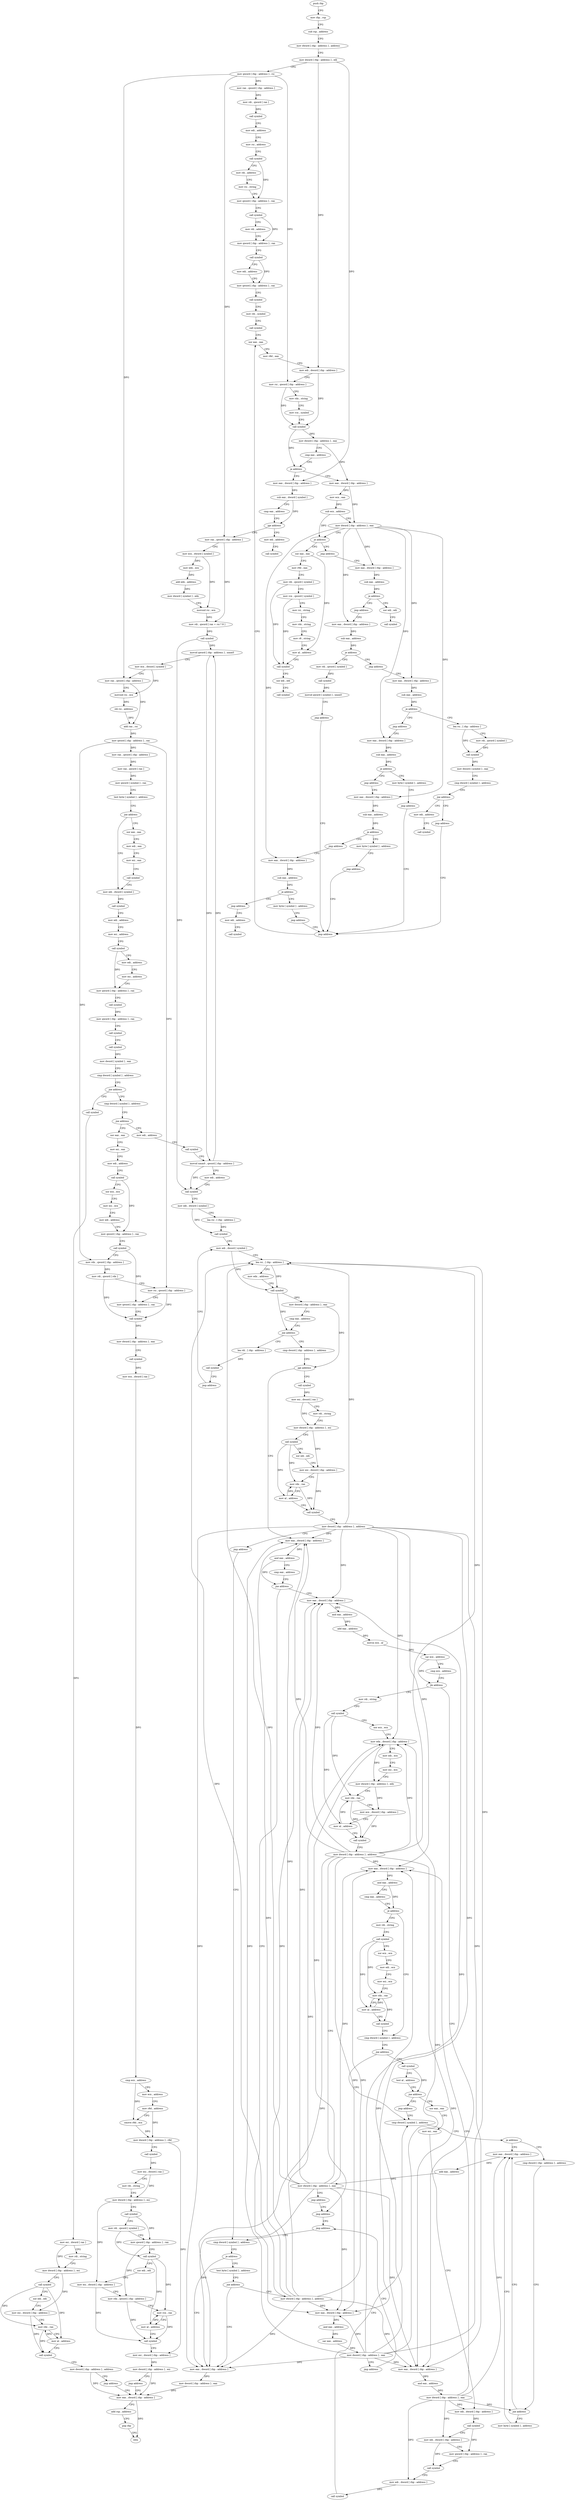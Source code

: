 digraph "func" {
"4202384" [label = "push rbp" ]
"4202385" [label = "mov rbp , rsp" ]
"4202388" [label = "sub rsp , address" ]
"4202395" [label = "mov dword [ rbp - address ] , address" ]
"4202402" [label = "mov dword [ rbp - address ] , edi" ]
"4202405" [label = "mov qword [ rbp - address ] , rsi" ]
"4202409" [label = "mov rax , qword [ rbp - address ]" ]
"4202413" [label = "mov rdi , qword [ rax ]" ]
"4202416" [label = "call symbol" ]
"4202421" [label = "mov edi , address" ]
"4202426" [label = "mov rsi , address" ]
"4202436" [label = "call symbol" ]
"4202441" [label = "mov rdi , address" ]
"4202451" [label = "mov rsi , string" ]
"4202461" [label = "mov qword [ rbp - address ] , rax" ]
"4202468" [label = "call symbol" ]
"4202473" [label = "mov rdi , address" ]
"4202483" [label = "mov qword [ rbp - address ] , rax" ]
"4202490" [label = "call symbol" ]
"4202495" [label = "mov edi , address" ]
"4202500" [label = "mov qword [ rbp - address ] , rax" ]
"4202507" [label = "call symbol" ]
"4202512" [label = "mov rdi , symbol" ]
"4202522" [label = "call symbol" ]
"4202527" [label = "xor eax , eax" ]
"4202936" [label = "mov eax , dword [ rbp - address ]" ]
"4202939" [label = "sub eax , dword [ symbol ]" ]
"4202946" [label = "cmp eax , address" ]
"4202949" [label = "jge address" ]
"4202965" [label = "mov rax , qword [ rbp - address ]" ]
"4202955" [label = "mov edi , address" ]
"4202576" [label = "mov eax , dword [ rbp - address ]" ]
"4202579" [label = "mov ecx , eax" ]
"4202581" [label = "sub ecx , address" ]
"4202587" [label = "mov dword [ rbp - address ] , eax" ]
"4202593" [label = "je address" ]
"4202856" [label = "xor eax , eax" ]
"4202599" [label = "jmp address" ]
"4202969" [label = "mov ecx , dword [ symbol ]" ]
"4202976" [label = "mov edx , ecx" ]
"4202978" [label = "add edx , address" ]
"4202981" [label = "mov dword [ symbol ] , edx" ]
"4202988" [label = "movsxd rsi , ecx" ]
"4202991" [label = "mov rdi , qword [ rax + rsi * 8 ]" ]
"4202995" [label = "call symbol" ]
"4203000" [label = "movsd qword [ rbp - address ] , xmm0" ]
"4203005" [label = "mov ecx , dword [ symbol ]" ]
"4203012" [label = "mov rax , qword [ rbp - address ]" ]
"4203016" [label = "movsxd rsi , ecx" ]
"4203019" [label = "shl rsi , address" ]
"4203023" [label = "add rax , rsi" ]
"4203026" [label = "mov qword [ rbp - address ] , rax" ]
"4203030" [label = "mov rax , qword [ rbp - address ]" ]
"4203034" [label = "mov rax , qword [ rax ]" ]
"4203037" [label = "mov qword [ symbol ] , rax" ]
"4203045" [label = "test byte [ symbol ] , address" ]
"4203053" [label = "jne address" ]
"4203070" [label = "mov edi , dword [ symbol ]" ]
"4203059" [label = "xor eax , eax" ]
"4202960" [label = "call symbol" ]
"4202858" [label = "mov r9d , eax" ]
"4202861" [label = "mov rdi , qword [ symbol ]" ]
"4202869" [label = "mov rcx , qword [ symbol ]" ]
"4202877" [label = "mov rsi , string" ]
"4202887" [label = "mov rdx , string" ]
"4202897" [label = "mov r8 , string" ]
"4202907" [label = "mov al , address" ]
"4202909" [label = "call symbol" ]
"4202914" [label = "xor edi , edi" ]
"4202916" [label = "call symbol" ]
"4202604" [label = "mov eax , dword [ rbp - address ]" ]
"4203077" [label = "call symbol" ]
"4203082" [label = "mov edi , address" ]
"4203087" [label = "mov esi , address" ]
"4203092" [label = "call symbol" ]
"4203097" [label = "mov edi , address" ]
"4203102" [label = "mov esi , address" ]
"4203107" [label = "mov qword [ rbp - address ] , rax" ]
"4203114" [label = "call symbol" ]
"4203119" [label = "mov qword [ rbp - address ] , rax" ]
"4203126" [label = "call symbol" ]
"4203131" [label = "call symbol" ]
"4203136" [label = "mov dword [ symbol ] , eax" ]
"4203143" [label = "cmp dword [ symbol ] , address" ]
"4203151" [label = "jne address" ]
"4203215" [label = "cmp dword [ symbol ] , address" ]
"4203157" [label = "call symbol" ]
"4203061" [label = "mov edi , eax" ]
"4203063" [label = "mov esi , eax" ]
"4203065" [label = "call symbol" ]
"4202610" [label = "sub eax , address" ]
"4202615" [label = "je address" ]
"4202849" [label = "xor edi , edi" ]
"4202621" [label = "jmp address" ]
"4203223" [label = "jne address" ]
"4203406" [label = "mov edi , address" ]
"4203229" [label = "xor eax , eax" ]
"4203162" [label = "mov esi , dword [ rax ]" ]
"4203164" [label = "mov rdi , string" ]
"4203174" [label = "mov dword [ rbp - address ] , esi" ]
"4203180" [label = "call symbol" ]
"4203185" [label = "xor edi , edi" ]
"4203187" [label = "mov esi , dword [ rbp - address ]" ]
"4203193" [label = "mov rdx , rax" ]
"4203196" [label = "mov al , address" ]
"4203198" [label = "call symbol" ]
"4203203" [label = "mov dword [ rbp - address ] , address" ]
"4203210" [label = "jmp address" ]
"4203920" [label = "mov eax , dword [ rbp - address ]" ]
"4202851" [label = "call symbol" ]
"4202626" [label = "mov eax , dword [ rbp - address ]" ]
"4203411" [label = "call symbol" ]
"4203416" [label = "movsd xmm0 , qword [ rbp - address ]" ]
"4203421" [label = "mov edi , address" ]
"4203426" [label = "call symbol" ]
"4203431" [label = "mov edi , dword [ symbol ]" ]
"4203438" [label = "lea rsi , [ rbp - address ]" ]
"4203445" [label = "call symbol" ]
"4203450" [label = "mov edi , dword [ symbol ]" ]
"4203231" [label = "mov esi , eax" ]
"4203233" [label = "mov edi , address" ]
"4203238" [label = "call symbol" ]
"4203243" [label = "xor ecx , ecx" ]
"4203245" [label = "mov esi , ecx" ]
"4203247" [label = "mov edi , address" ]
"4203252" [label = "mov qword [ rbp - address ] , rax" ]
"4203259" [label = "call symbol" ]
"4203264" [label = "mov rdx , qword [ rbp - address ]" ]
"4203268" [label = "mov rdi , qword [ rdx ]" ]
"4203271" [label = "mov rsi , qword [ rbp - address ]" ]
"4203275" [label = "mov qword [ rbp - address ] , rax" ]
"4203282" [label = "call symbol" ]
"4203287" [label = "mov dword [ rbp - address ] , eax" ]
"4203293" [label = "call symbol" ]
"4203298" [label = "mov ecx , dword [ rax ]" ]
"4203300" [label = "cmp ecx , address" ]
"4203303" [label = "mov ecx , address" ]
"4203308" [label = "mov r8d , address" ]
"4203314" [label = "cmove r8d , ecx" ]
"4203318" [label = "mov dword [ rbp - address ] , r8d" ]
"4203322" [label = "call symbol" ]
"4203327" [label = "mov esi , dword [ rax ]" ]
"4203329" [label = "mov rdi , string" ]
"4203339" [label = "mov dword [ rbp - address ] , esi" ]
"4203345" [label = "call symbol" ]
"4203350" [label = "mov rdi , qword [ symbol ]" ]
"4203358" [label = "mov qword [ rbp - address ] , rax" ]
"4203365" [label = "call symbol" ]
"4203370" [label = "xor edi , edi" ]
"4203372" [label = "mov esi , dword [ rbp - address ]" ]
"4203378" [label = "mov rdx , qword [ rbp - address ]" ]
"4203385" [label = "mov rcx , rax" ]
"4203388" [label = "mov al , address" ]
"4203390" [label = "call symbol" ]
"4203395" [label = "mov esi , dword [ rbp - address ]" ]
"4203398" [label = "mov dword [ rbp - address ] , esi" ]
"4203401" [label = "jmp address" ]
"4203923" [label = "add rsp , address" ]
"4203930" [label = "pop rbp" ]
"4203931" [label = "retn" ]
"4202632" [label = "sub eax , address" ]
"4202635" [label = "je address" ]
"4202730" [label = "mov rdi , qword [ symbol ]" ]
"4202641" [label = "jmp address" ]
"4203500" [label = "cmp dword [ rbp - address ] , address" ]
"4203504" [label = "jge address" ]
"4203568" [label = "mov eax , dword [ rbp - address ]" ]
"4203510" [label = "call symbol" ]
"4203483" [label = "lea rdi , [ rbp - address ]" ]
"4203490" [label = "call symbol" ]
"4203495" [label = "jmp address" ]
"4202738" [label = "call symbol" ]
"4202743" [label = "movsd qword [ symbol ] , xmm0" ]
"4202752" [label = "jmp address" ]
"4202931" [label = "jmp address" ]
"4202646" [label = "mov eax , dword [ rbp - address ]" ]
"4203571" [label = "and eax , address" ]
"4203574" [label = "cmp eax , address" ]
"4203577" [label = "jne address" ]
"4203602" [label = "mov eax , dword [ rbp - address ]" ]
"4203583" [label = "mov eax , dword [ rbp - address ]" ]
"4203515" [label = "mov esi , dword [ rax ]" ]
"4203517" [label = "mov rdi , string" ]
"4203527" [label = "mov dword [ rbp - address ] , esi" ]
"4203533" [label = "call symbol" ]
"4203538" [label = "xor edi , edi" ]
"4203540" [label = "mov esi , dword [ rbp - address ]" ]
"4203546" [label = "mov rdx , rax" ]
"4203549" [label = "mov al , address" ]
"4203551" [label = "call symbol" ]
"4203556" [label = "mov dword [ rbp - address ] , address" ]
"4203563" [label = "jmp address" ]
"4203879" [label = "cmp dword [ symbol ] , address" ]
"4203457" [label = "lea rsi , [ rbp - address ]" ]
"4203461" [label = "mov edx , address" ]
"4203466" [label = "call symbol" ]
"4203471" [label = "mov dword [ rbp - address ] , eax" ]
"4203474" [label = "cmp eax , address" ]
"4203477" [label = "jne address" ]
"4202652" [label = "sub eax , address" ]
"4202655" [label = "je address" ]
"4202757" [label = "lea rsi , [ rbp - address ]" ]
"4202661" [label = "jmp address" ]
"4203605" [label = "and eax , address" ]
"4203608" [label = "add eax , address" ]
"4203611" [label = "movsx ecx , al" ]
"4203614" [label = "sar ecx , address" ]
"4203617" [label = "cmp ecx , address" ]
"4203620" [label = "jle address" ]
"4203816" [label = "mov rdi , string" ]
"4203626" [label = "mov eax , dword [ rbp - address ]" ]
"4203586" [label = "and eax , address" ]
"4203591" [label = "sar eax , address" ]
"4203594" [label = "mov dword [ rbp - address ] , eax" ]
"4203597" [label = "jmp address" ]
"4203874" [label = "jmp address" ]
"4203887" [label = "je address" ]
"4203914" [label = "mov eax , dword [ rbp - address ]" ]
"4203893" [label = "test byte [ symbol ] , address" ]
"4202529" [label = "mov r8d , eax" ]
"4202532" [label = "mov edi , dword [ rbp - address ]" ]
"4202535" [label = "mov rsi , qword [ rbp - address ]" ]
"4202539" [label = "mov rdx , string" ]
"4202549" [label = "mov rcx , symbol" ]
"4202559" [label = "call symbol" ]
"4202564" [label = "mov dword [ rbp - address ] , eax" ]
"4202567" [label = "cmp eax , address" ]
"4202570" [label = "je address" ]
"4202761" [label = "mov rdi , qword [ symbol ]" ]
"4202769" [label = "call symbol" ]
"4202774" [label = "mov dword [ symbol ] , eax" ]
"4202781" [label = "cmp dword [ symbol ] , address" ]
"4202789" [label = "jne address" ]
"4202805" [label = "jmp address" ]
"4202795" [label = "mov edi , address" ]
"4202666" [label = "mov eax , dword [ rbp - address ]" ]
"4203826" [label = "call symbol" ]
"4203831" [label = "xor ecx , ecx" ]
"4203833" [label = "mov edx , dword [ rbp - address ]" ]
"4203836" [label = "mov edi , ecx" ]
"4203838" [label = "mov esi , ecx" ]
"4203840" [label = "mov dword [ rbp - address ] , edx" ]
"4203846" [label = "mov rdx , rax" ]
"4203849" [label = "mov ecx , dword [ rbp - address ]" ]
"4203855" [label = "mov al , address" ]
"4203857" [label = "call symbol" ]
"4203862" [label = "mov dword [ rbp - address ] , address" ]
"4203869" [label = "jmp address" ]
"4203629" [label = "and eax , address" ]
"4203632" [label = "mov dword [ rbp - address ] , eax" ]
"4203638" [label = "mov eax , dword [ rbp - address ]" ]
"4203641" [label = "and eax , address" ]
"4203646" [label = "cmp eax , address" ]
"4203649" [label = "je address" ]
"4203686" [label = "cmp dword [ symbol ] , address" ]
"4203655" [label = "mov rdi , string" ]
"4203917" [label = "mov dword [ rbp - address ] , eax" ]
"4203901" [label = "jne address" ]
"4203907" [label = "mov dword [ rbp - address ] , address" ]
"4202800" [label = "call symbol" ]
"4202672" [label = "sub eax , address" ]
"4202675" [label = "je address" ]
"4202810" [label = "mov byte [ symbol ] , address" ]
"4202681" [label = "jmp address" ]
"4203694" [label = "jne address" ]
"4203762" [label = "cmp dword [ symbol ] , address" ]
"4203700" [label = "call symbol" ]
"4203665" [label = "call symbol" ]
"4203670" [label = "xor ecx , ecx" ]
"4203672" [label = "mov edi , ecx" ]
"4203674" [label = "mov esi , ecx" ]
"4203676" [label = "mov rdx , rax" ]
"4203679" [label = "mov al , address" ]
"4203681" [label = "call symbol" ]
"4202818" [label = "jmp address" ]
"4202686" [label = "mov eax , dword [ rbp - address ]" ]
"4203770" [label = "je address" ]
"4203797" [label = "mov eax , dword [ rbp - address ]" ]
"4203776" [label = "cmp dword [ rbp - address ] , address" ]
"4203705" [label = "test al , address" ]
"4203707" [label = "jne address" ]
"4203718" [label = "xor eax , eax" ]
"4203713" [label = "jmp address" ]
"4202692" [label = "sub eax , address" ]
"4202697" [label = "je address" ]
"4202823" [label = "mov byte [ symbol ] , address" ]
"4202703" [label = "jmp address" ]
"4203803" [label = "add eax , address" ]
"4203808" [label = "mov dword [ rbp - address ] , eax" ]
"4203811" [label = "jmp address" ]
"4203783" [label = "jne address" ]
"4203789" [label = "mov byte [ symbol ] , address" ]
"4203720" [label = "mov esi , eax" ]
"4203722" [label = "mov edi , dword [ rbp - address ]" ]
"4203728" [label = "call symbol" ]
"4203733" [label = "mov edi , dword [ rbp - address ]" ]
"4203739" [label = "mov qword [ rbp - address ] , rax" ]
"4203746" [label = "call symbol" ]
"4203751" [label = "mov edi , dword [ rbp - address ]" ]
"4203757" [label = "call symbol" ]
"4202831" [label = "jmp address" ]
"4202708" [label = "mov eax , dword [ rbp - address ]" ]
"4202714" [label = "sub eax , address" ]
"4202719" [label = "je address" ]
"4202836" [label = "mov byte [ symbol ] , address" ]
"4202725" [label = "jmp address" ]
"4202844" [label = "jmp address" ]
"4202921" [label = "mov edi , address" ]
"4202926" [label = "call symbol" ]
"4202384" -> "4202385" [ label = "CFG" ]
"4202385" -> "4202388" [ label = "CFG" ]
"4202388" -> "4202395" [ label = "CFG" ]
"4202395" -> "4202402" [ label = "CFG" ]
"4202402" -> "4202405" [ label = "CFG" ]
"4202402" -> "4202532" [ label = "DFG" ]
"4202402" -> "4202936" [ label = "DFG" ]
"4202405" -> "4202409" [ label = "DFG" ]
"4202405" -> "4202535" [ label = "DFG" ]
"4202405" -> "4202965" [ label = "DFG" ]
"4202405" -> "4203012" [ label = "DFG" ]
"4202409" -> "4202413" [ label = "DFG" ]
"4202413" -> "4202416" [ label = "DFG" ]
"4202416" -> "4202421" [ label = "CFG" ]
"4202421" -> "4202426" [ label = "CFG" ]
"4202426" -> "4202436" [ label = "CFG" ]
"4202436" -> "4202441" [ label = "CFG" ]
"4202436" -> "4202461" [ label = "DFG" ]
"4202441" -> "4202451" [ label = "CFG" ]
"4202451" -> "4202461" [ label = "CFG" ]
"4202461" -> "4202468" [ label = "CFG" ]
"4202468" -> "4202473" [ label = "CFG" ]
"4202468" -> "4202483" [ label = "DFG" ]
"4202473" -> "4202483" [ label = "CFG" ]
"4202483" -> "4202490" [ label = "CFG" ]
"4202490" -> "4202495" [ label = "CFG" ]
"4202490" -> "4202500" [ label = "DFG" ]
"4202495" -> "4202500" [ label = "CFG" ]
"4202500" -> "4202507" [ label = "CFG" ]
"4202507" -> "4202512" [ label = "CFG" ]
"4202512" -> "4202522" [ label = "CFG" ]
"4202522" -> "4202527" [ label = "CFG" ]
"4202527" -> "4202529" [ label = "CFG" ]
"4202936" -> "4202939" [ label = "DFG" ]
"4202939" -> "4202946" [ label = "CFG" ]
"4202939" -> "4202949" [ label = "DFG" ]
"4202946" -> "4202949" [ label = "CFG" ]
"4202949" -> "4202965" [ label = "CFG" ]
"4202949" -> "4202955" [ label = "CFG" ]
"4202965" -> "4202969" [ label = "CFG" ]
"4202965" -> "4202991" [ label = "DFG" ]
"4202955" -> "4202960" [ label = "CFG" ]
"4202576" -> "4202579" [ label = "DFG" ]
"4202576" -> "4202587" [ label = "DFG" ]
"4202579" -> "4202581" [ label = "DFG" ]
"4202581" -> "4202587" [ label = "CFG" ]
"4202581" -> "4202593" [ label = "DFG" ]
"4202587" -> "4202593" [ label = "CFG" ]
"4202587" -> "4202604" [ label = "DFG" ]
"4202587" -> "4202626" [ label = "DFG" ]
"4202587" -> "4202646" [ label = "DFG" ]
"4202587" -> "4202666" [ label = "DFG" ]
"4202587" -> "4202686" [ label = "DFG" ]
"4202587" -> "4202708" [ label = "DFG" ]
"4202593" -> "4202856" [ label = "CFG" ]
"4202593" -> "4202599" [ label = "CFG" ]
"4202856" -> "4202858" [ label = "CFG" ]
"4202856" -> "4202907" [ label = "DFG" ]
"4202599" -> "4202604" [ label = "CFG" ]
"4202969" -> "4202976" [ label = "DFG" ]
"4202969" -> "4202988" [ label = "DFG" ]
"4202976" -> "4202978" [ label = "DFG" ]
"4202978" -> "4202981" [ label = "DFG" ]
"4202981" -> "4202988" [ label = "CFG" ]
"4202988" -> "4202991" [ label = "DFG" ]
"4202991" -> "4202995" [ label = "DFG" ]
"4202995" -> "4203000" [ label = "DFG" ]
"4202995" -> "4203426" [ label = "DFG" ]
"4203000" -> "4203005" [ label = "CFG" ]
"4203000" -> "4203416" [ label = "DFG" ]
"4203005" -> "4203012" [ label = "CFG" ]
"4203005" -> "4203016" [ label = "DFG" ]
"4203012" -> "4203016" [ label = "CFG" ]
"4203012" -> "4203023" [ label = "DFG" ]
"4203016" -> "4203019" [ label = "DFG" ]
"4203019" -> "4203023" [ label = "DFG" ]
"4203023" -> "4203026" [ label = "DFG" ]
"4203026" -> "4203030" [ label = "DFG" ]
"4203026" -> "4203264" [ label = "DFG" ]
"4203026" -> "4203271" [ label = "DFG" ]
"4203030" -> "4203034" [ label = "DFG" ]
"4203034" -> "4203037" [ label = "DFG" ]
"4203037" -> "4203045" [ label = "CFG" ]
"4203045" -> "4203053" [ label = "CFG" ]
"4203053" -> "4203070" [ label = "CFG" ]
"4203053" -> "4203059" [ label = "CFG" ]
"4203070" -> "4203077" [ label = "DFG" ]
"4203059" -> "4203061" [ label = "CFG" ]
"4202858" -> "4202861" [ label = "CFG" ]
"4202861" -> "4202869" [ label = "CFG" ]
"4202861" -> "4202909" [ label = "DFG" ]
"4202869" -> "4202877" [ label = "CFG" ]
"4202869" -> "4202909" [ label = "DFG" ]
"4202877" -> "4202887" [ label = "CFG" ]
"4202887" -> "4202897" [ label = "CFG" ]
"4202897" -> "4202907" [ label = "CFG" ]
"4202907" -> "4202909" [ label = "CFG" ]
"4202909" -> "4202914" [ label = "CFG" ]
"4202914" -> "4202916" [ label = "CFG" ]
"4202604" -> "4202610" [ label = "DFG" ]
"4203077" -> "4203082" [ label = "CFG" ]
"4203082" -> "4203087" [ label = "CFG" ]
"4203087" -> "4203092" [ label = "CFG" ]
"4203092" -> "4203097" [ label = "CFG" ]
"4203092" -> "4203107" [ label = "DFG" ]
"4203097" -> "4203102" [ label = "CFG" ]
"4203102" -> "4203107" [ label = "CFG" ]
"4203107" -> "4203114" [ label = "CFG" ]
"4203114" -> "4203119" [ label = "DFG" ]
"4203119" -> "4203126" [ label = "CFG" ]
"4203126" -> "4203131" [ label = "CFG" ]
"4203131" -> "4203136" [ label = "DFG" ]
"4203136" -> "4203143" [ label = "CFG" ]
"4203143" -> "4203151" [ label = "CFG" ]
"4203151" -> "4203215" [ label = "CFG" ]
"4203151" -> "4203157" [ label = "CFG" ]
"4203215" -> "4203223" [ label = "CFG" ]
"4203157" -> "4203162" [ label = "DFG" ]
"4203061" -> "4203063" [ label = "CFG" ]
"4203063" -> "4203065" [ label = "CFG" ]
"4203065" -> "4203070" [ label = "CFG" ]
"4202610" -> "4202615" [ label = "DFG" ]
"4202615" -> "4202849" [ label = "CFG" ]
"4202615" -> "4202621" [ label = "CFG" ]
"4202849" -> "4202851" [ label = "CFG" ]
"4202621" -> "4202626" [ label = "CFG" ]
"4203223" -> "4203406" [ label = "CFG" ]
"4203223" -> "4203229" [ label = "CFG" ]
"4203406" -> "4203411" [ label = "CFG" ]
"4203229" -> "4203231" [ label = "CFG" ]
"4203162" -> "4203164" [ label = "CFG" ]
"4203162" -> "4203174" [ label = "DFG" ]
"4203164" -> "4203174" [ label = "CFG" ]
"4203174" -> "4203180" [ label = "CFG" ]
"4203174" -> "4203187" [ label = "DFG" ]
"4203180" -> "4203185" [ label = "CFG" ]
"4203180" -> "4203193" [ label = "DFG" ]
"4203180" -> "4203196" [ label = "DFG" ]
"4203185" -> "4203187" [ label = "CFG" ]
"4203187" -> "4203193" [ label = "CFG" ]
"4203187" -> "4203198" [ label = "DFG" ]
"4203193" -> "4203196" [ label = "CFG" ]
"4203193" -> "4203198" [ label = "DFG" ]
"4203196" -> "4203198" [ label = "CFG" ]
"4203196" -> "4203193" [ label = "DFG" ]
"4203198" -> "4203203" [ label = "CFG" ]
"4203203" -> "4203210" [ label = "CFG" ]
"4203203" -> "4203920" [ label = "DFG" ]
"4203210" -> "4203920" [ label = "CFG" ]
"4203920" -> "4203923" [ label = "CFG" ]
"4203920" -> "4203931" [ label = "DFG" ]
"4202626" -> "4202632" [ label = "DFG" ]
"4203411" -> "4203416" [ label = "CFG" ]
"4203416" -> "4203421" [ label = "CFG" ]
"4203416" -> "4203000" [ label = "DFG" ]
"4203416" -> "4203426" [ label = "DFG" ]
"4203421" -> "4203426" [ label = "CFG" ]
"4203426" -> "4203431" [ label = "CFG" ]
"4203431" -> "4203438" [ label = "CFG" ]
"4203431" -> "4203445" [ label = "DFG" ]
"4203438" -> "4203445" [ label = "DFG" ]
"4203445" -> "4203450" [ label = "CFG" ]
"4203450" -> "4203457" [ label = "CFG" ]
"4203450" -> "4203466" [ label = "DFG" ]
"4203231" -> "4203233" [ label = "CFG" ]
"4203233" -> "4203238" [ label = "CFG" ]
"4203238" -> "4203243" [ label = "CFG" ]
"4203238" -> "4203252" [ label = "DFG" ]
"4203243" -> "4203245" [ label = "CFG" ]
"4203245" -> "4203247" [ label = "CFG" ]
"4203247" -> "4203252" [ label = "CFG" ]
"4203252" -> "4203259" [ label = "CFG" ]
"4203259" -> "4203264" [ label = "CFG" ]
"4203259" -> "4203275" [ label = "DFG" ]
"4203264" -> "4203268" [ label = "DFG" ]
"4203268" -> "4203271" [ label = "CFG" ]
"4203268" -> "4203282" [ label = "DFG" ]
"4203271" -> "4203275" [ label = "CFG" ]
"4203271" -> "4203282" [ label = "DFG" ]
"4203275" -> "4203282" [ label = "CFG" ]
"4203282" -> "4203287" [ label = "DFG" ]
"4203287" -> "4203293" [ label = "CFG" ]
"4203293" -> "4203298" [ label = "DFG" ]
"4203298" -> "4203300" [ label = "DFG" ]
"4203300" -> "4203303" [ label = "CFG" ]
"4203300" -> "4203314" [ label = "DFG" ]
"4203303" -> "4203308" [ label = "CFG" ]
"4203308" -> "4203314" [ label = "CFG" ]
"4203308" -> "4203318" [ label = "DFG" ]
"4203314" -> "4203318" [ label = "DFG" ]
"4203318" -> "4203322" [ label = "CFG" ]
"4203318" -> "4203395" [ label = "DFG" ]
"4203322" -> "4203327" [ label = "DFG" ]
"4203327" -> "4203329" [ label = "CFG" ]
"4203327" -> "4203339" [ label = "DFG" ]
"4203329" -> "4203339" [ label = "CFG" ]
"4203339" -> "4203345" [ label = "CFG" ]
"4203339" -> "4203372" [ label = "DFG" ]
"4203345" -> "4203350" [ label = "CFG" ]
"4203345" -> "4203358" [ label = "DFG" ]
"4203350" -> "4203358" [ label = "CFG" ]
"4203350" -> "4203365" [ label = "DFG" ]
"4203358" -> "4203365" [ label = "CFG" ]
"4203358" -> "4203378" [ label = "DFG" ]
"4203365" -> "4203370" [ label = "CFG" ]
"4203365" -> "4203385" [ label = "DFG" ]
"4203365" -> "4203388" [ label = "DFG" ]
"4203370" -> "4203372" [ label = "CFG" ]
"4203372" -> "4203378" [ label = "CFG" ]
"4203372" -> "4203390" [ label = "DFG" ]
"4203378" -> "4203385" [ label = "CFG" ]
"4203378" -> "4203390" [ label = "DFG" ]
"4203385" -> "4203388" [ label = "CFG" ]
"4203385" -> "4203390" [ label = "DFG" ]
"4203388" -> "4203390" [ label = "CFG" ]
"4203388" -> "4203385" [ label = "DFG" ]
"4203390" -> "4203395" [ label = "CFG" ]
"4203395" -> "4203398" [ label = "DFG" ]
"4203398" -> "4203401" [ label = "CFG" ]
"4203398" -> "4203920" [ label = "DFG" ]
"4203401" -> "4203920" [ label = "CFG" ]
"4203923" -> "4203930" [ label = "CFG" ]
"4203930" -> "4203931" [ label = "CFG" ]
"4202632" -> "4202635" [ label = "DFG" ]
"4202635" -> "4202730" [ label = "CFG" ]
"4202635" -> "4202641" [ label = "CFG" ]
"4202730" -> "4202738" [ label = "DFG" ]
"4202641" -> "4202646" [ label = "CFG" ]
"4203500" -> "4203504" [ label = "CFG" ]
"4203504" -> "4203568" [ label = "CFG" ]
"4203504" -> "4203510" [ label = "CFG" ]
"4203568" -> "4203571" [ label = "DFG" ]
"4203510" -> "4203515" [ label = "DFG" ]
"4203483" -> "4203490" [ label = "DFG" ]
"4203490" -> "4203495" [ label = "CFG" ]
"4203495" -> "4203450" [ label = "CFG" ]
"4202738" -> "4202743" [ label = "DFG" ]
"4202743" -> "4202752" [ label = "CFG" ]
"4202752" -> "4202931" [ label = "CFG" ]
"4202931" -> "4202527" [ label = "CFG" ]
"4202646" -> "4202652" [ label = "DFG" ]
"4203571" -> "4203574" [ label = "CFG" ]
"4203571" -> "4203577" [ label = "DFG" ]
"4203574" -> "4203577" [ label = "CFG" ]
"4203577" -> "4203602" [ label = "CFG" ]
"4203577" -> "4203583" [ label = "CFG" ]
"4203602" -> "4203605" [ label = "DFG" ]
"4203583" -> "4203586" [ label = "DFG" ]
"4203515" -> "4203517" [ label = "CFG" ]
"4203515" -> "4203527" [ label = "DFG" ]
"4203517" -> "4203527" [ label = "CFG" ]
"4203527" -> "4203533" [ label = "CFG" ]
"4203527" -> "4203540" [ label = "DFG" ]
"4203533" -> "4203538" [ label = "CFG" ]
"4203533" -> "4203546" [ label = "DFG" ]
"4203533" -> "4203549" [ label = "DFG" ]
"4203538" -> "4203540" [ label = "CFG" ]
"4203540" -> "4203546" [ label = "CFG" ]
"4203540" -> "4203551" [ label = "DFG" ]
"4203546" -> "4203549" [ label = "CFG" ]
"4203546" -> "4203551" [ label = "DFG" ]
"4203549" -> "4203551" [ label = "CFG" ]
"4203549" -> "4203546" [ label = "DFG" ]
"4203551" -> "4203556" [ label = "CFG" ]
"4203556" -> "4203563" [ label = "CFG" ]
"4203556" -> "4203457" [ label = "DFG" ]
"4203556" -> "4203568" [ label = "DFG" ]
"4203556" -> "4203602" [ label = "DFG" ]
"4203556" -> "4203583" [ label = "DFG" ]
"4203556" -> "4203833" [ label = "DFG" ]
"4203556" -> "4203626" [ label = "DFG" ]
"4203556" -> "4203638" [ label = "DFG" ]
"4203556" -> "4203914" [ label = "DFG" ]
"4203563" -> "4203879" [ label = "CFG" ]
"4203879" -> "4203887" [ label = "CFG" ]
"4203457" -> "4203461" [ label = "CFG" ]
"4203457" -> "4203466" [ label = "DFG" ]
"4203461" -> "4203466" [ label = "CFG" ]
"4203466" -> "4203471" [ label = "DFG" ]
"4203466" -> "4203477" [ label = "DFG" ]
"4203471" -> "4203474" [ label = "CFG" ]
"4203471" -> "4203504" [ label = "DFG" ]
"4203474" -> "4203477" [ label = "CFG" ]
"4203477" -> "4203500" [ label = "CFG" ]
"4203477" -> "4203483" [ label = "CFG" ]
"4202652" -> "4202655" [ label = "DFG" ]
"4202655" -> "4202757" [ label = "CFG" ]
"4202655" -> "4202661" [ label = "CFG" ]
"4202757" -> "4202761" [ label = "CFG" ]
"4202757" -> "4202769" [ label = "DFG" ]
"4202661" -> "4202666" [ label = "CFG" ]
"4203605" -> "4203608" [ label = "DFG" ]
"4203608" -> "4203611" [ label = "DFG" ]
"4203611" -> "4203614" [ label = "DFG" ]
"4203614" -> "4203617" [ label = "CFG" ]
"4203614" -> "4203620" [ label = "DFG" ]
"4203617" -> "4203620" [ label = "CFG" ]
"4203620" -> "4203816" [ label = "CFG" ]
"4203620" -> "4203626" [ label = "CFG" ]
"4203816" -> "4203826" [ label = "CFG" ]
"4203626" -> "4203629" [ label = "DFG" ]
"4203586" -> "4203591" [ label = "DFG" ]
"4203591" -> "4203594" [ label = "DFG" ]
"4203594" -> "4203597" [ label = "CFG" ]
"4203594" -> "4203457" [ label = "DFG" ]
"4203594" -> "4203568" [ label = "DFG" ]
"4203594" -> "4203602" [ label = "DFG" ]
"4203594" -> "4203583" [ label = "DFG" ]
"4203594" -> "4203833" [ label = "DFG" ]
"4203594" -> "4203626" [ label = "DFG" ]
"4203594" -> "4203638" [ label = "DFG" ]
"4203594" -> "4203914" [ label = "DFG" ]
"4203597" -> "4203874" [ label = "CFG" ]
"4203874" -> "4203879" [ label = "CFG" ]
"4203887" -> "4203914" [ label = "CFG" ]
"4203887" -> "4203893" [ label = "CFG" ]
"4203914" -> "4203917" [ label = "DFG" ]
"4203893" -> "4203901" [ label = "CFG" ]
"4202529" -> "4202532" [ label = "CFG" ]
"4202532" -> "4202535" [ label = "CFG" ]
"4202532" -> "4202559" [ label = "DFG" ]
"4202535" -> "4202539" [ label = "CFG" ]
"4202535" -> "4202559" [ label = "DFG" ]
"4202539" -> "4202549" [ label = "CFG" ]
"4202549" -> "4202559" [ label = "CFG" ]
"4202559" -> "4202564" [ label = "DFG" ]
"4202559" -> "4202570" [ label = "DFG" ]
"4202564" -> "4202567" [ label = "CFG" ]
"4202564" -> "4202576" [ label = "DFG" ]
"4202567" -> "4202570" [ label = "CFG" ]
"4202570" -> "4202936" [ label = "CFG" ]
"4202570" -> "4202576" [ label = "CFG" ]
"4202761" -> "4202769" [ label = "DFG" ]
"4202769" -> "4202774" [ label = "DFG" ]
"4202774" -> "4202781" [ label = "CFG" ]
"4202781" -> "4202789" [ label = "CFG" ]
"4202789" -> "4202805" [ label = "CFG" ]
"4202789" -> "4202795" [ label = "CFG" ]
"4202805" -> "4202931" [ label = "CFG" ]
"4202795" -> "4202800" [ label = "CFG" ]
"4202666" -> "4202672" [ label = "DFG" ]
"4203826" -> "4203831" [ label = "CFG" ]
"4203826" -> "4203846" [ label = "DFG" ]
"4203826" -> "4203855" [ label = "DFG" ]
"4203831" -> "4203833" [ label = "CFG" ]
"4203833" -> "4203836" [ label = "CFG" ]
"4203833" -> "4203840" [ label = "DFG" ]
"4203836" -> "4203838" [ label = "CFG" ]
"4203838" -> "4203840" [ label = "CFG" ]
"4203840" -> "4203846" [ label = "CFG" ]
"4203840" -> "4203849" [ label = "DFG" ]
"4203846" -> "4203849" [ label = "CFG" ]
"4203846" -> "4203857" [ label = "DFG" ]
"4203849" -> "4203855" [ label = "CFG" ]
"4203849" -> "4203857" [ label = "DFG" ]
"4203855" -> "4203857" [ label = "CFG" ]
"4203855" -> "4203846" [ label = "DFG" ]
"4203857" -> "4203862" [ label = "CFG" ]
"4203862" -> "4203869" [ label = "CFG" ]
"4203862" -> "4203457" [ label = "DFG" ]
"4203862" -> "4203568" [ label = "DFG" ]
"4203862" -> "4203602" [ label = "DFG" ]
"4203862" -> "4203583" [ label = "DFG" ]
"4203862" -> "4203833" [ label = "DFG" ]
"4203862" -> "4203626" [ label = "DFG" ]
"4203862" -> "4203638" [ label = "DFG" ]
"4203862" -> "4203914" [ label = "DFG" ]
"4203869" -> "4203874" [ label = "CFG" ]
"4203629" -> "4203632" [ label = "DFG" ]
"4203632" -> "4203638" [ label = "CFG" ]
"4203632" -> "4203797" [ label = "DFG" ]
"4203632" -> "4203783" [ label = "DFG" ]
"4203632" -> "4203722" [ label = "DFG" ]
"4203632" -> "4203733" [ label = "DFG" ]
"4203632" -> "4203751" [ label = "DFG" ]
"4203638" -> "4203641" [ label = "DFG" ]
"4203641" -> "4203646" [ label = "CFG" ]
"4203641" -> "4203649" [ label = "DFG" ]
"4203646" -> "4203649" [ label = "CFG" ]
"4203649" -> "4203686" [ label = "CFG" ]
"4203649" -> "4203655" [ label = "CFG" ]
"4203686" -> "4203694" [ label = "CFG" ]
"4203655" -> "4203665" [ label = "CFG" ]
"4203917" -> "4203920" [ label = "DFG" ]
"4203901" -> "4203914" [ label = "CFG" ]
"4203901" -> "4203907" [ label = "CFG" ]
"4203907" -> "4203914" [ label = "DFG" ]
"4203907" -> "4203457" [ label = "DFG" ]
"4203907" -> "4203568" [ label = "DFG" ]
"4203907" -> "4203602" [ label = "DFG" ]
"4203907" -> "4203583" [ label = "DFG" ]
"4203907" -> "4203833" [ label = "DFG" ]
"4203907" -> "4203626" [ label = "DFG" ]
"4203907" -> "4203638" [ label = "DFG" ]
"4202672" -> "4202675" [ label = "DFG" ]
"4202675" -> "4202810" [ label = "CFG" ]
"4202675" -> "4202681" [ label = "CFG" ]
"4202810" -> "4202818" [ label = "CFG" ]
"4202681" -> "4202686" [ label = "CFG" ]
"4203694" -> "4203762" [ label = "CFG" ]
"4203694" -> "4203700" [ label = "CFG" ]
"4203762" -> "4203770" [ label = "CFG" ]
"4203700" -> "4203705" [ label = "CFG" ]
"4203700" -> "4203707" [ label = "DFG" ]
"4203665" -> "4203670" [ label = "CFG" ]
"4203665" -> "4203676" [ label = "DFG" ]
"4203665" -> "4203679" [ label = "DFG" ]
"4203670" -> "4203672" [ label = "CFG" ]
"4203672" -> "4203674" [ label = "CFG" ]
"4203674" -> "4203676" [ label = "CFG" ]
"4203676" -> "4203679" [ label = "CFG" ]
"4203676" -> "4203681" [ label = "DFG" ]
"4203679" -> "4203681" [ label = "CFG" ]
"4203679" -> "4203676" [ label = "DFG" ]
"4203681" -> "4203686" [ label = "CFG" ]
"4202818" -> "4202931" [ label = "CFG" ]
"4202686" -> "4202692" [ label = "DFG" ]
"4203770" -> "4203797" [ label = "CFG" ]
"4203770" -> "4203776" [ label = "CFG" ]
"4203797" -> "4203803" [ label = "DFG" ]
"4203776" -> "4203783" [ label = "CFG" ]
"4203705" -> "4203707" [ label = "CFG" ]
"4203707" -> "4203718" [ label = "CFG" ]
"4203707" -> "4203713" [ label = "CFG" ]
"4203718" -> "4203720" [ label = "CFG" ]
"4203713" -> "4203762" [ label = "CFG" ]
"4202692" -> "4202697" [ label = "DFG" ]
"4202697" -> "4202823" [ label = "CFG" ]
"4202697" -> "4202703" [ label = "CFG" ]
"4202823" -> "4202831" [ label = "CFG" ]
"4202703" -> "4202708" [ label = "CFG" ]
"4203803" -> "4203808" [ label = "DFG" ]
"4203808" -> "4203811" [ label = "CFG" ]
"4203808" -> "4203457" [ label = "DFG" ]
"4203808" -> "4203568" [ label = "DFG" ]
"4203808" -> "4203602" [ label = "DFG" ]
"4203808" -> "4203583" [ label = "DFG" ]
"4203808" -> "4203833" [ label = "DFG" ]
"4203808" -> "4203626" [ label = "DFG" ]
"4203808" -> "4203638" [ label = "DFG" ]
"4203808" -> "4203914" [ label = "DFG" ]
"4203811" -> "4203869" [ label = "CFG" ]
"4203783" -> "4203797" [ label = "CFG" ]
"4203783" -> "4203789" [ label = "CFG" ]
"4203789" -> "4203797" [ label = "CFG" ]
"4203720" -> "4203722" [ label = "CFG" ]
"4203722" -> "4203728" [ label = "DFG" ]
"4203728" -> "4203733" [ label = "CFG" ]
"4203728" -> "4203739" [ label = "DFG" ]
"4203733" -> "4203739" [ label = "CFG" ]
"4203733" -> "4203746" [ label = "DFG" ]
"4203739" -> "4203746" [ label = "CFG" ]
"4203746" -> "4203751" [ label = "CFG" ]
"4203751" -> "4203757" [ label = "DFG" ]
"4203757" -> "4203762" [ label = "CFG" ]
"4202831" -> "4202931" [ label = "CFG" ]
"4202708" -> "4202714" [ label = "DFG" ]
"4202714" -> "4202719" [ label = "DFG" ]
"4202719" -> "4202836" [ label = "CFG" ]
"4202719" -> "4202725" [ label = "CFG" ]
"4202836" -> "4202844" [ label = "CFG" ]
"4202725" -> "4202921" [ label = "CFG" ]
"4202844" -> "4202931" [ label = "CFG" ]
"4202921" -> "4202926" [ label = "CFG" ]
}
